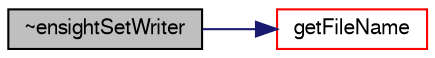 digraph "~ensightSetWriter"
{
  bgcolor="transparent";
  edge [fontname="FreeSans",fontsize="10",labelfontname="FreeSans",labelfontsize="10"];
  node [fontname="FreeSans",fontsize="10",shape=record];
  rankdir="LR";
  Node2 [label="~ensightSetWriter",height=0.2,width=0.4,color="black", fillcolor="grey75", style="filled", fontcolor="black"];
  Node2 -> Node3 [color="midnightblue",fontsize="10",style="solid",fontname="FreeSans"];
  Node3 [label="getFileName",height=0.2,width=0.4,color="red",URL="$a21858.html#abfa18c881e373c9144c2e2b86f705d23",tooltip="Generate file name with correct extension. "];
}
